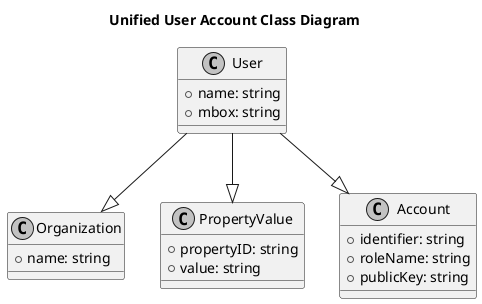 @startuml user_account_class

title Unified User Account Class Diagram
skinparam monochrome true

top to bottom direction

class User {
  + name: string
  + mbox: string
}

class Organization {
  + name: string
}

class PropertyValue {
  + propertyID: string
  + value: string
}

class Account {
  + identifier: string
  + roleName: string
  + publicKey: string
}

User --|> Account
User --|> Organization
User --|> PropertyValue

@enduml
